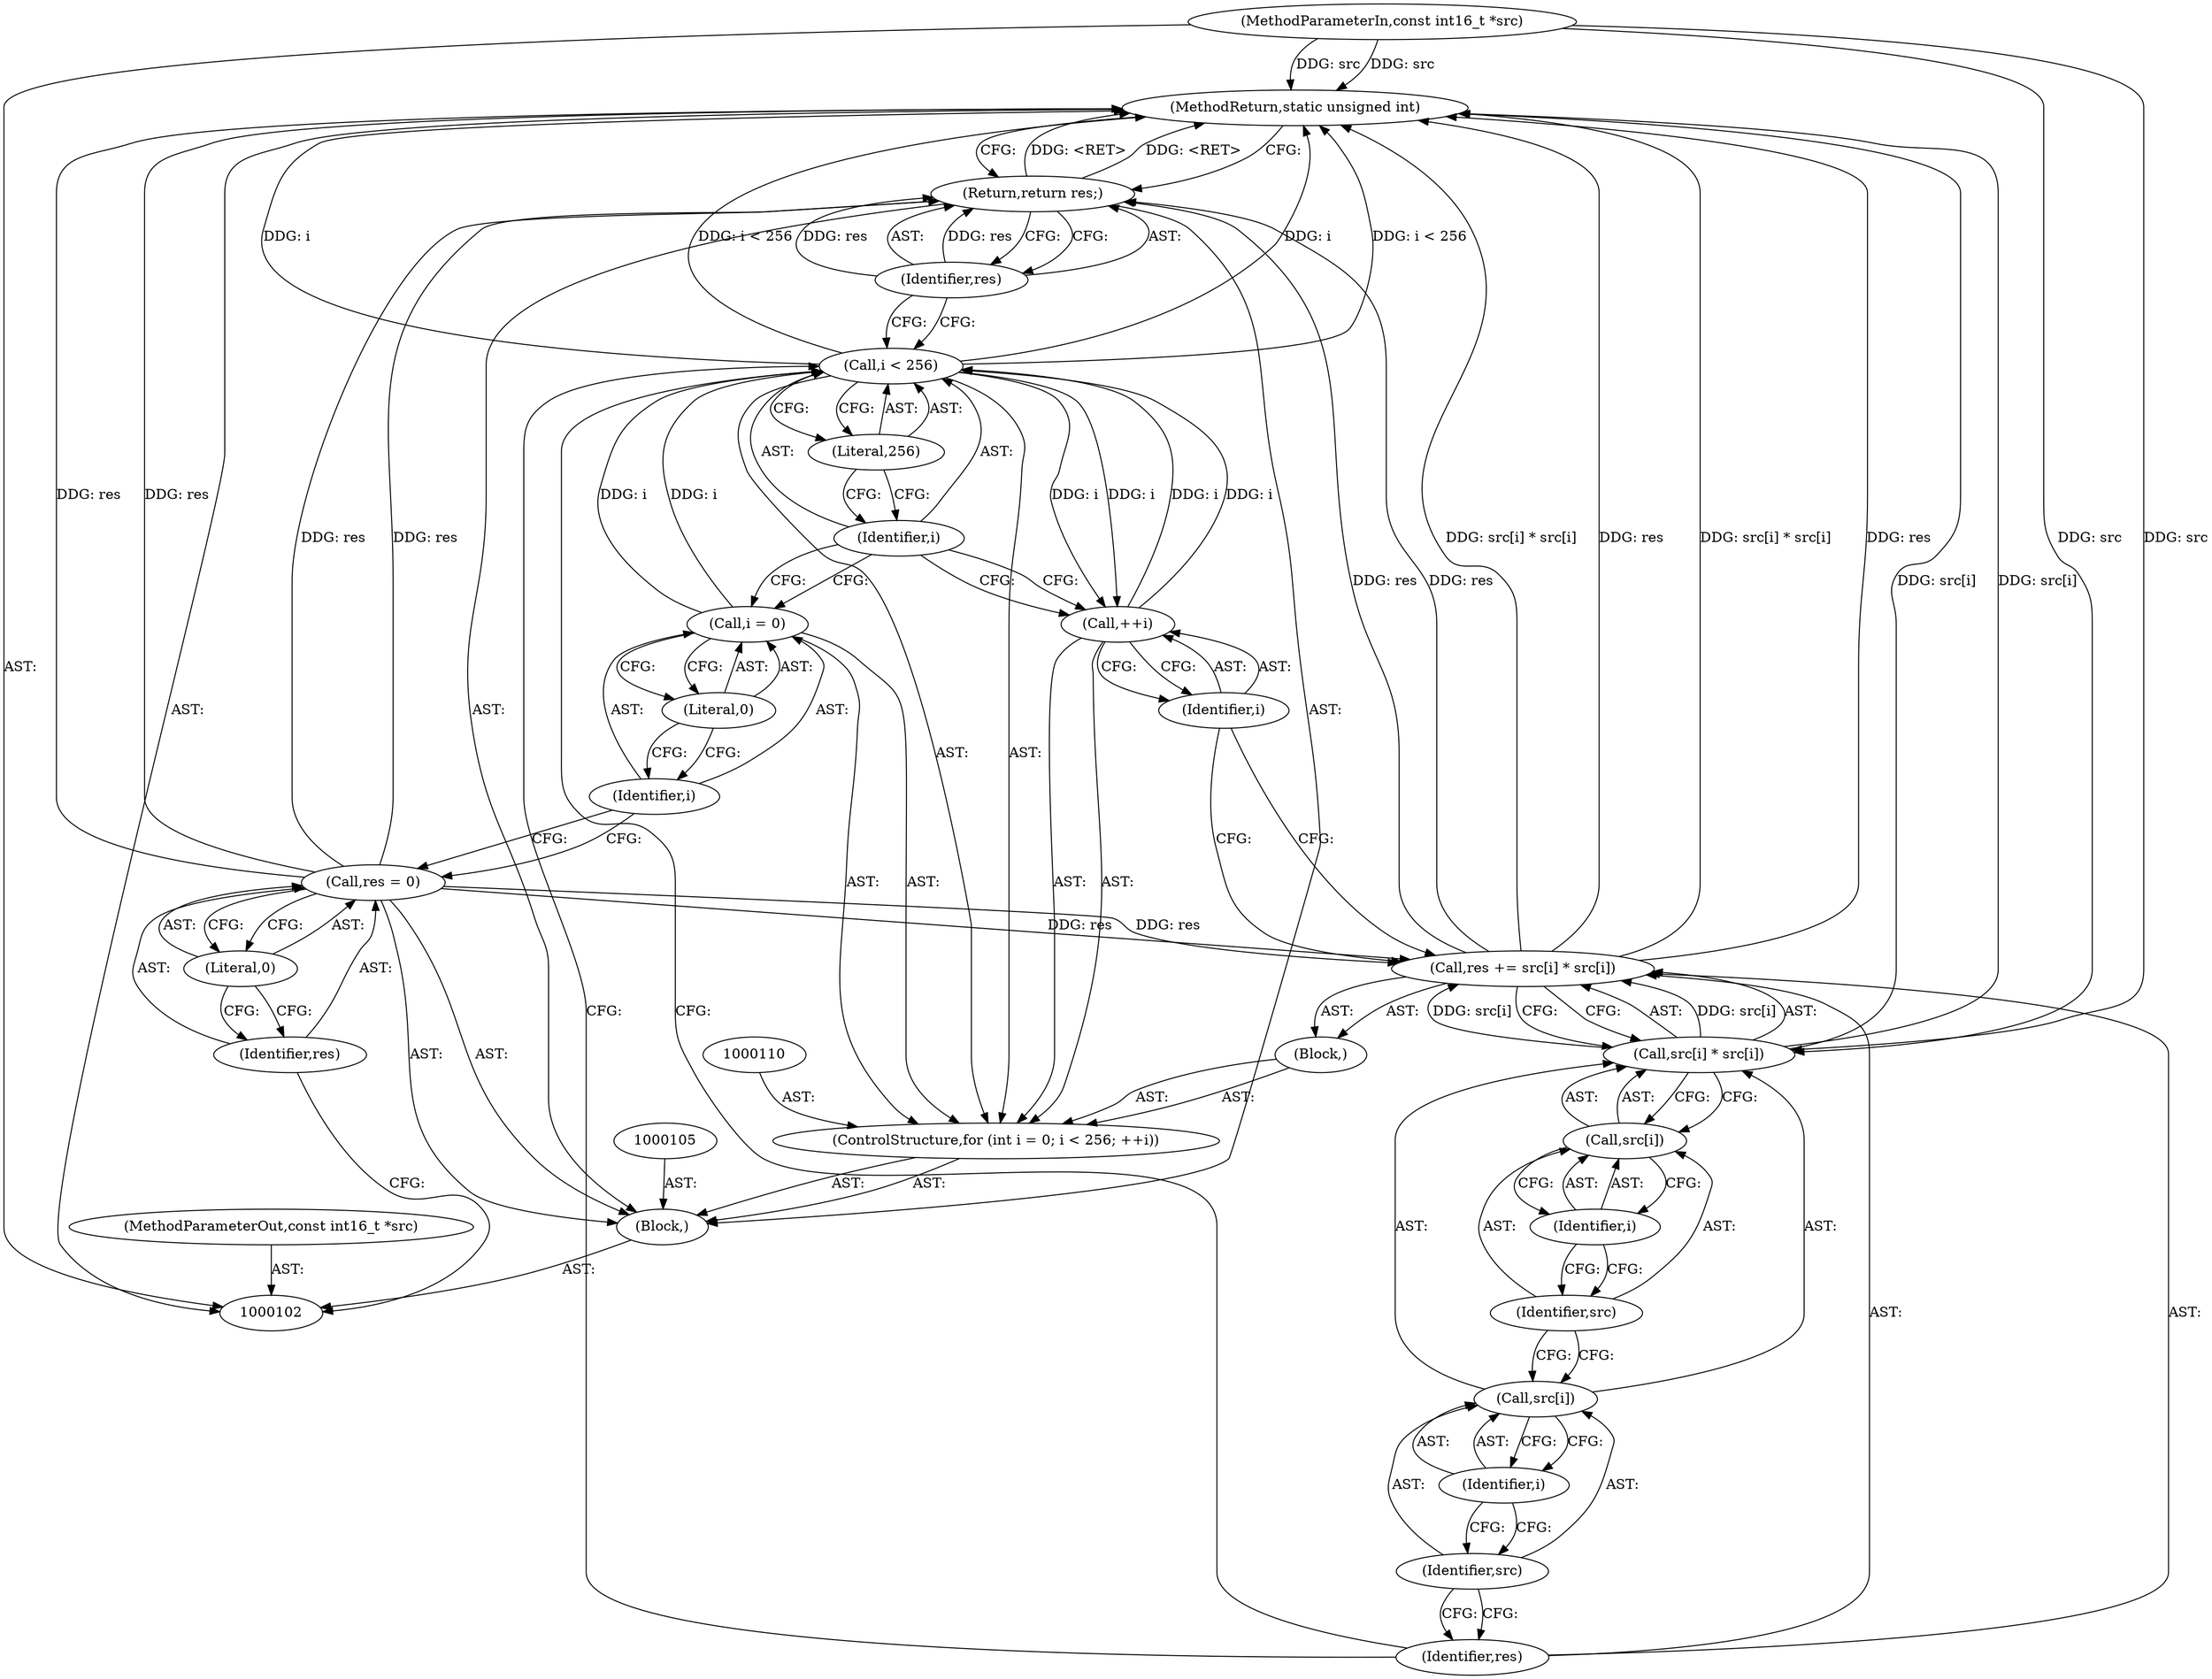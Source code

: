 digraph "0_Android_5a9753fca56f0eeb9f61e342b2fccffc364f9426_120" {
"1000131" [label="(MethodReturn,static unsigned int)"];
"1000103" [label="(MethodParameterIn,const int16_t *src)"];
"1000862" [label="(MethodParameterOut,const int16_t *src)"];
"1000104" [label="(Block,)"];
"1000106" [label="(Call,res = 0)"];
"1000107" [label="(Identifier,res)"];
"1000108" [label="(Literal,0)"];
"1000111" [label="(Call,i = 0)"];
"1000112" [label="(Identifier,i)"];
"1000113" [label="(Literal,0)"];
"1000114" [label="(Call,i < 256)"];
"1000115" [label="(Identifier,i)"];
"1000109" [label="(ControlStructure,for (int i = 0; i < 256; ++i))"];
"1000116" [label="(Literal,256)"];
"1000117" [label="(Call,++i)"];
"1000118" [label="(Identifier,i)"];
"1000119" [label="(Block,)"];
"1000122" [label="(Call,src[i] * src[i])"];
"1000123" [label="(Call,src[i])"];
"1000124" [label="(Identifier,src)"];
"1000125" [label="(Identifier,i)"];
"1000126" [label="(Call,src[i])"];
"1000127" [label="(Identifier,src)"];
"1000128" [label="(Identifier,i)"];
"1000120" [label="(Call,res += src[i] * src[i])"];
"1000121" [label="(Identifier,res)"];
"1000129" [label="(Return,return res;)"];
"1000130" [label="(Identifier,res)"];
"1000131" -> "1000102"  [label="AST: "];
"1000131" -> "1000129"  [label="CFG: "];
"1000129" -> "1000131"  [label="DDG: <RET>"];
"1000122" -> "1000131"  [label="DDG: src[i]"];
"1000106" -> "1000131"  [label="DDG: res"];
"1000114" -> "1000131"  [label="DDG: i < 256"];
"1000114" -> "1000131"  [label="DDG: i"];
"1000103" -> "1000131"  [label="DDG: src"];
"1000120" -> "1000131"  [label="DDG: src[i] * src[i]"];
"1000120" -> "1000131"  [label="DDG: res"];
"1000103" -> "1000102"  [label="AST: "];
"1000103" -> "1000131"  [label="DDG: src"];
"1000103" -> "1000122"  [label="DDG: src"];
"1000862" -> "1000102"  [label="AST: "];
"1000104" -> "1000102"  [label="AST: "];
"1000105" -> "1000104"  [label="AST: "];
"1000106" -> "1000104"  [label="AST: "];
"1000109" -> "1000104"  [label="AST: "];
"1000129" -> "1000104"  [label="AST: "];
"1000106" -> "1000104"  [label="AST: "];
"1000106" -> "1000108"  [label="CFG: "];
"1000107" -> "1000106"  [label="AST: "];
"1000108" -> "1000106"  [label="AST: "];
"1000112" -> "1000106"  [label="CFG: "];
"1000106" -> "1000131"  [label="DDG: res"];
"1000106" -> "1000120"  [label="DDG: res"];
"1000106" -> "1000129"  [label="DDG: res"];
"1000107" -> "1000106"  [label="AST: "];
"1000107" -> "1000102"  [label="CFG: "];
"1000108" -> "1000107"  [label="CFG: "];
"1000108" -> "1000106"  [label="AST: "];
"1000108" -> "1000107"  [label="CFG: "];
"1000106" -> "1000108"  [label="CFG: "];
"1000111" -> "1000109"  [label="AST: "];
"1000111" -> "1000113"  [label="CFG: "];
"1000112" -> "1000111"  [label="AST: "];
"1000113" -> "1000111"  [label="AST: "];
"1000115" -> "1000111"  [label="CFG: "];
"1000111" -> "1000114"  [label="DDG: i"];
"1000112" -> "1000111"  [label="AST: "];
"1000112" -> "1000106"  [label="CFG: "];
"1000113" -> "1000112"  [label="CFG: "];
"1000113" -> "1000111"  [label="AST: "];
"1000113" -> "1000112"  [label="CFG: "];
"1000111" -> "1000113"  [label="CFG: "];
"1000114" -> "1000109"  [label="AST: "];
"1000114" -> "1000116"  [label="CFG: "];
"1000115" -> "1000114"  [label="AST: "];
"1000116" -> "1000114"  [label="AST: "];
"1000121" -> "1000114"  [label="CFG: "];
"1000130" -> "1000114"  [label="CFG: "];
"1000114" -> "1000131"  [label="DDG: i < 256"];
"1000114" -> "1000131"  [label="DDG: i"];
"1000117" -> "1000114"  [label="DDG: i"];
"1000111" -> "1000114"  [label="DDG: i"];
"1000114" -> "1000117"  [label="DDG: i"];
"1000115" -> "1000114"  [label="AST: "];
"1000115" -> "1000111"  [label="CFG: "];
"1000115" -> "1000117"  [label="CFG: "];
"1000116" -> "1000115"  [label="CFG: "];
"1000109" -> "1000104"  [label="AST: "];
"1000110" -> "1000109"  [label="AST: "];
"1000111" -> "1000109"  [label="AST: "];
"1000114" -> "1000109"  [label="AST: "];
"1000117" -> "1000109"  [label="AST: "];
"1000119" -> "1000109"  [label="AST: "];
"1000116" -> "1000114"  [label="AST: "];
"1000116" -> "1000115"  [label="CFG: "];
"1000114" -> "1000116"  [label="CFG: "];
"1000117" -> "1000109"  [label="AST: "];
"1000117" -> "1000118"  [label="CFG: "];
"1000118" -> "1000117"  [label="AST: "];
"1000115" -> "1000117"  [label="CFG: "];
"1000117" -> "1000114"  [label="DDG: i"];
"1000114" -> "1000117"  [label="DDG: i"];
"1000118" -> "1000117"  [label="AST: "];
"1000118" -> "1000120"  [label="CFG: "];
"1000117" -> "1000118"  [label="CFG: "];
"1000119" -> "1000109"  [label="AST: "];
"1000120" -> "1000119"  [label="AST: "];
"1000122" -> "1000120"  [label="AST: "];
"1000122" -> "1000126"  [label="CFG: "];
"1000123" -> "1000122"  [label="AST: "];
"1000126" -> "1000122"  [label="AST: "];
"1000120" -> "1000122"  [label="CFG: "];
"1000122" -> "1000131"  [label="DDG: src[i]"];
"1000122" -> "1000120"  [label="DDG: src[i]"];
"1000103" -> "1000122"  [label="DDG: src"];
"1000123" -> "1000122"  [label="AST: "];
"1000123" -> "1000125"  [label="CFG: "];
"1000124" -> "1000123"  [label="AST: "];
"1000125" -> "1000123"  [label="AST: "];
"1000127" -> "1000123"  [label="CFG: "];
"1000124" -> "1000123"  [label="AST: "];
"1000124" -> "1000121"  [label="CFG: "];
"1000125" -> "1000124"  [label="CFG: "];
"1000125" -> "1000123"  [label="AST: "];
"1000125" -> "1000124"  [label="CFG: "];
"1000123" -> "1000125"  [label="CFG: "];
"1000126" -> "1000122"  [label="AST: "];
"1000126" -> "1000128"  [label="CFG: "];
"1000127" -> "1000126"  [label="AST: "];
"1000128" -> "1000126"  [label="AST: "];
"1000122" -> "1000126"  [label="CFG: "];
"1000127" -> "1000126"  [label="AST: "];
"1000127" -> "1000123"  [label="CFG: "];
"1000128" -> "1000127"  [label="CFG: "];
"1000128" -> "1000126"  [label="AST: "];
"1000128" -> "1000127"  [label="CFG: "];
"1000126" -> "1000128"  [label="CFG: "];
"1000120" -> "1000119"  [label="AST: "];
"1000120" -> "1000122"  [label="CFG: "];
"1000121" -> "1000120"  [label="AST: "];
"1000122" -> "1000120"  [label="AST: "];
"1000118" -> "1000120"  [label="CFG: "];
"1000120" -> "1000131"  [label="DDG: src[i] * src[i]"];
"1000120" -> "1000131"  [label="DDG: res"];
"1000122" -> "1000120"  [label="DDG: src[i]"];
"1000106" -> "1000120"  [label="DDG: res"];
"1000120" -> "1000129"  [label="DDG: res"];
"1000121" -> "1000120"  [label="AST: "];
"1000121" -> "1000114"  [label="CFG: "];
"1000124" -> "1000121"  [label="CFG: "];
"1000129" -> "1000104"  [label="AST: "];
"1000129" -> "1000130"  [label="CFG: "];
"1000130" -> "1000129"  [label="AST: "];
"1000131" -> "1000129"  [label="CFG: "];
"1000129" -> "1000131"  [label="DDG: <RET>"];
"1000130" -> "1000129"  [label="DDG: res"];
"1000106" -> "1000129"  [label="DDG: res"];
"1000120" -> "1000129"  [label="DDG: res"];
"1000130" -> "1000129"  [label="AST: "];
"1000130" -> "1000114"  [label="CFG: "];
"1000129" -> "1000130"  [label="CFG: "];
"1000130" -> "1000129"  [label="DDG: res"];
}
